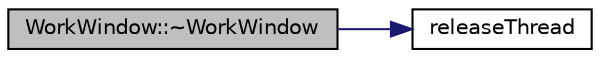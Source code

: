 digraph "WorkWindow::~WorkWindow"
{
 // LATEX_PDF_SIZE
  edge [fontname="Helvetica",fontsize="10",labelfontname="Helvetica",labelfontsize="10"];
  node [fontname="Helvetica",fontsize="10",shape=record];
  rankdir="LR";
  Node1 [label="WorkWindow::~WorkWindow",height=0.2,width=0.4,color="black", fillcolor="grey75", style="filled", fontcolor="black",tooltip="Finalizes an instance of the WorkWindow class"];
  Node1 -> Node2 [color="midnightblue",fontsize="10",style="solid",fontname="Helvetica"];
  Node2 [label="releaseThread",height=0.2,width=0.4,color="black", fillcolor="white", style="filled",URL="$da/d45/a00011.html#a26dca4d5b5d146ab29a61dbd9876603d",tooltip="停止进程并同时 删除对象 循环进程"];
}
